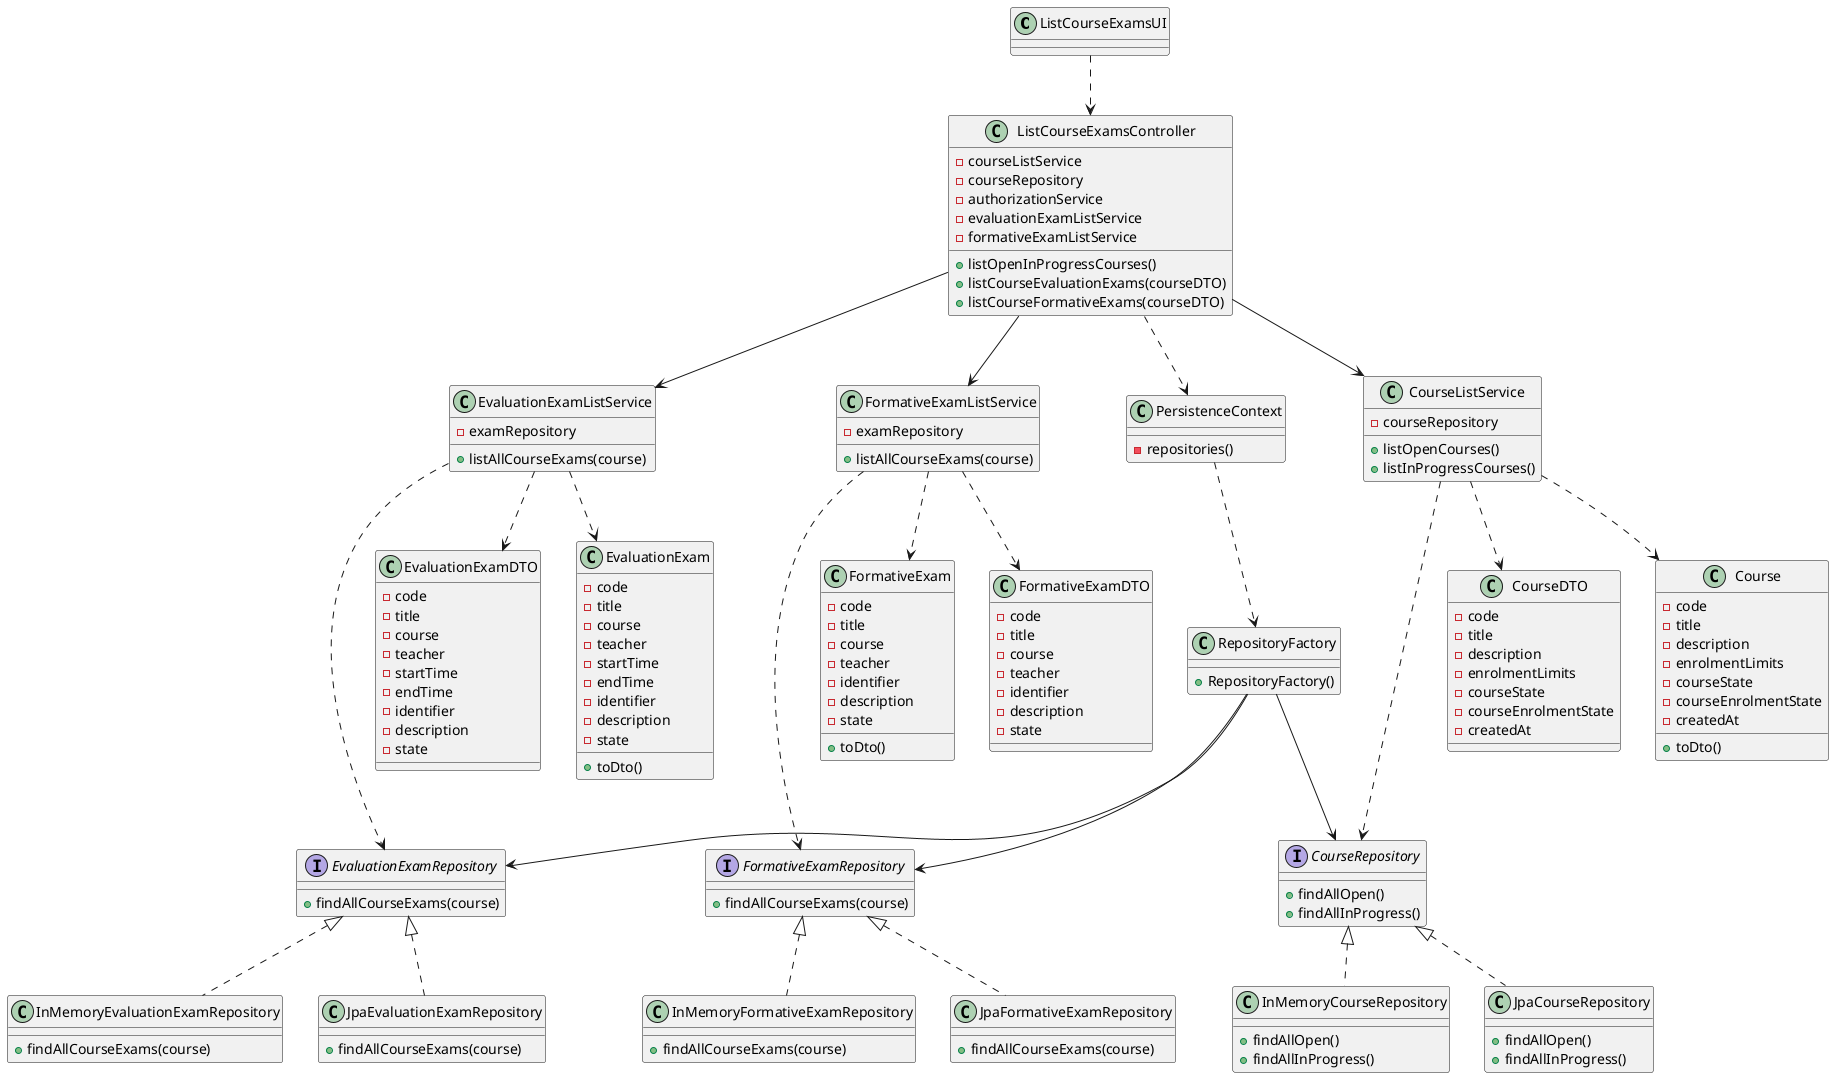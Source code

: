 @startuml US2003_CD

class ListCourseExamsUI {

}

class ListCourseExamsController {
- courseListService
- courseRepository
- authorizationService
- evaluationExamListService
- formativeExamListService
+ listOpenInProgressCourses()
+ listCourseEvaluationExams(courseDTO)
+ listCourseFormativeExams(courseDTO)
}


class Course {
  - code
  - title
  - description
  - enrolmentLimits
  - courseState
  - courseEnrolmentState
  - createdAt
  + toDto()
}

class RepositoryFactory {
  + RepositoryFactory()
}

interface CourseRepository {
  + findAllOpen()
  + findAllInProgress()
}

interface EvaluationExamRepository {
+ findAllCourseExams(course)
}

interface FormativeExamRepository {
+ findAllCourseExams(course)
}

class EvaluationExamListService {
- examRepository
+ listAllCourseExams(course)
}

class FormativeExamListService {
- examRepository
+ listAllCourseExams(course)
}

class CourseListService {
  - courseRepository

  + listOpenCourses()
  + listInProgressCourses()
}


class EvaluationExamDTO {
- code
- title
- course
- teacher
- startTime
- endTime
- identifier
- description
- state
}

class EvaluationExam {
- code
- title
- course
- teacher
- startTime
- endTime
- identifier
- description
- state
+ toDto()
}

class FormativeExam {
- code
- title
- course
- teacher
- identifier
- description
- state
+ toDto()
}

class FormativeExamDTO {
- code
- title
- course
- teacher
- identifier
- description
- state
}

class CourseDTO {
  - code
  - title
  - description
  - enrolmentLimits
  - courseState
  - courseEnrolmentState
  - createdAt
}



class InMemoryCourseRepository {
  + findAllOpen()
  + findAllInProgress()
}

class JpaCourseRepository {
  + findAllOpen()
  + findAllInProgress()
}

class InMemoryFormativeExamRepository {
+ findAllCourseExams(course)
}

class JpaFormativeExamRepository {
+ findAllCourseExams(course)
}

class InMemoryEvaluationExamRepository {
+ findAllCourseExams(course)
}

class JpaEvaluationExamRepository {
+ findAllCourseExams(course)
}

class PersistenceContext {
  - repositories()
}


PersistenceContext ..> RepositoryFactory
RepositoryFactory --> CourseRepository
RepositoryFactory --> FormativeExamRepository
RepositoryFactory --> EvaluationExamRepository

CourseRepository <|.. InMemoryCourseRepository
CourseRepository <|.. JpaCourseRepository

EvaluationExamRepository <|.. InMemoryEvaluationExamRepository
EvaluationExamRepository <|.. JpaEvaluationExamRepository

FormativeExamRepository <|.. InMemoryFormativeExamRepository
FormativeExamRepository <|.. JpaFormativeExamRepository


ListCourseExamsController ..> PersistenceContext
ListCourseExamsUI ..> ListCourseExamsController


CourseListService ..> Course
CourseListService ..> CourseRepository

FormativeExamListService ..> FormativeExamDTO
FormativeExamListService ..> FormativeExam

EvaluationExamListService ..> EvaluationExamDTO
EvaluationExamListService ..> EvaluationExam

CourseListService ..> CourseDTO
ListCourseExamsController --> FormativeExamListService
ListCourseExamsController --> CourseListService
ListCourseExamsController --> EvaluationExamListService

EvaluationExamListService ..> EvaluationExamRepository
FormativeExamListService ..> FormativeExamRepository


@enduml

